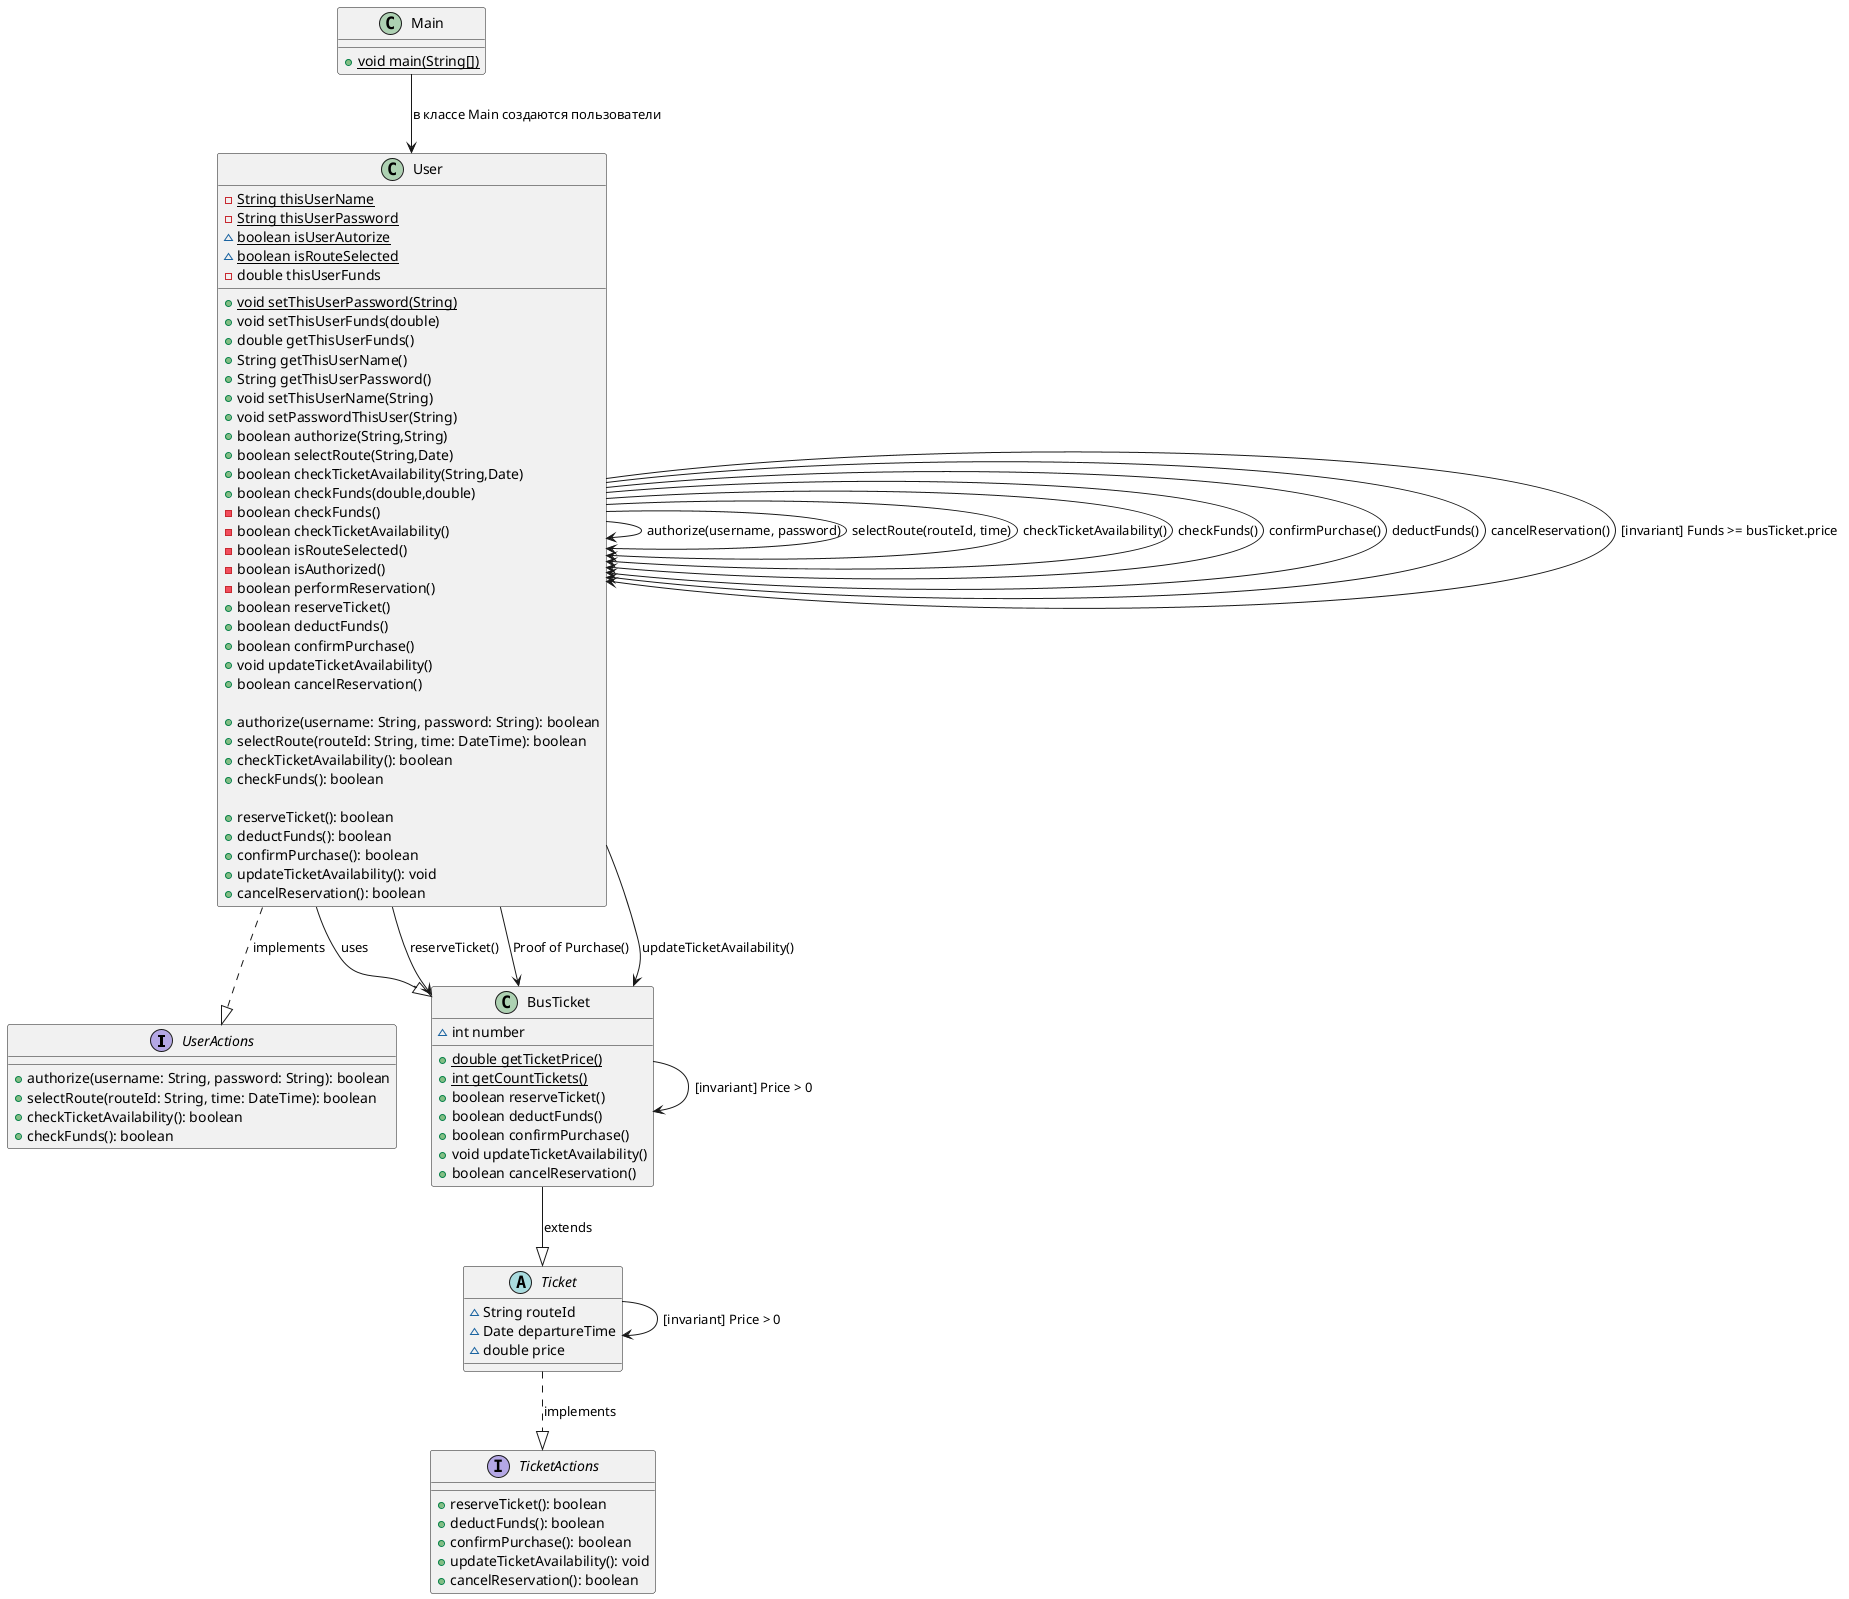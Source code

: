 @startuml

' Интерфейсы
interface UserActions {
  +authorize(username: String, password: String): boolean
  +selectRoute(routeId: String, time: DateTime): boolean
  +checkTicketAvailability(): boolean
  +checkFunds(): boolean
}


interface TicketActions {
  +reserveTicket(): boolean
  +deductFunds(): boolean
  +confirmPurchase(): boolean
  +updateTicketAvailability(): void
  +cancelReservation(): boolean
}


' Классы и операции:

' Абстрактный класс "class Ticket" и его наследование

abstract class Ticket {
~ String routeId
~ Date departureTime
~ double price
}
Ticket ..|> TicketActions : implements

class BusTicket {
~ int number
+ {static} double getTicketPrice()
+ {static} int getCountTickets()
+ boolean reserveTicket()
+ boolean deductFunds()
+ boolean confirmPurchase()
+ void updateTicketAvailability()
+ boolean cancelReservation()
}
BusTicket --|> Ticket : extends

' класс, представляющий пользователя системы.
class User {
' Приватное статическое поле thisUserName
- {static} String thisUserName
' Приватное статичесое поле passwordThisUser
- {static} String thisUserPassword
' Статическое булево поле isUserAutorize
~ {static} boolean isUserAutorize
' Статическое булево поле isRouteSelected
~ {static} boolean isRouteSelected
' Приватное поле thisUserFunds
- double thisUserFunds

+ {static} void setThisUserPassword(String)
+ void setThisUserFunds(double)
+ double getThisUserFunds()
+ String getThisUserName()
+ String getThisUserPassword()
+ void setThisUserName(String)
+ void setPasswordThisUser(String)
+ boolean authorize(String,String)
+ boolean selectRoute(String,Date)
+ boolean checkTicketAvailability(String,Date)
+ boolean checkFunds(double,double)
- boolean checkFunds()
- boolean checkTicketAvailability()
- boolean isRouteSelected()
- boolean isAuthorized()
- boolean performReservation()
+ boolean reserveTicket()
+ boolean deductFunds()
+ boolean confirmPurchase()
+ void updateTicketAvailability()
+ boolean cancelReservation()

' предусловия -->
  +authorize(username: String, password: String): boolean
  +selectRoute(routeId: String, time: DateTime): boolean
  +checkTicketAvailability(): boolean
  +checkFunds(): boolean
 ' <-- предусловия

 ' постусловия -->
  +reserveTicket(): boolean
  +deductFunds(): boolean
  +confirmPurchase(): boolean
  +updateTicketAvailability(): void
  +cancelReservation(): boolean
 ' <-- постусловия
}
User --|> BusTicket : uses
User ..|> UserActions : implements



class Main {
+ {static} void main(String[])
}
Main --> User : в классе Main создаются пользователи

' Предусловия
User --> User : authorize(username, password)
User --> User : selectRoute(routeId, time)
User --> User : checkTicketAvailability()
User --> User : checkFunds()

' Постусловия
User --> User : confirmPurchase()
User --> BusTicket : reserveTicket()
User --> User : deductFunds()
User --> BusTicket : Proof of Purchase()
User --> BusTicket : updateTicketAvailability()
User --> User : cancelReservation()

' Инварианты
User --> User : [invariant] Funds >= busTicket.price
BusTicket --> BusTicket : [invariant] Price > 0
Ticket --> Ticket : [invariant] Price > 0

@enduml
